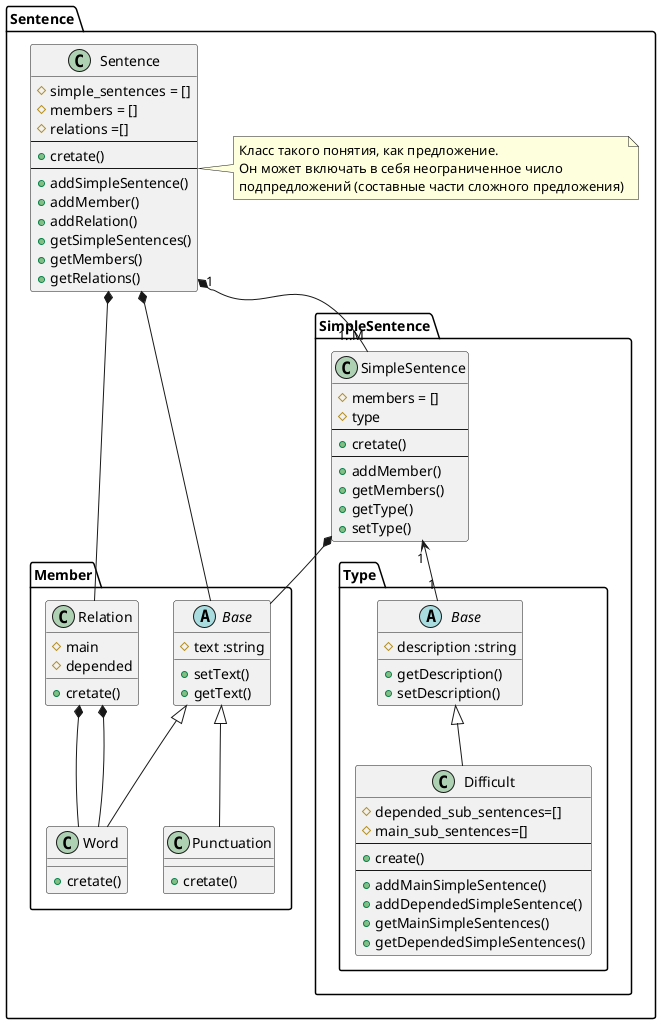 @startuml

namespace Sentence{

    class Sentence{
        #simple_sentences = []
        #members = []
        #relations =[]
        --
        +cretate()
        --
        +addSimpleSentence()
        +addMember()
        +addRelation()
        +getSimpleSentences()
        +getMembers()
        +getRelations()
    }


    namespace Member{
        abstract class Base{
            #text :string
            +setText()
            +getText()
        }
        class Punctuation extends Base{
            +cretate()
        }
        class Word extends Base{
            +cretate()
        }

        class Relation{
            #main
            #depended
            +cretate()
        }

        Sentence.Member.Relation *-- Sentence.Member.Word
        Sentence.Member.Relation *-- Sentence.Member.Word
    }



    namespace SimpleSentence{
        class SimpleSentence{
            #members = []
            #type
            --
            +cretate()
            --
            +addMember()
            +getMembers()
            +getType()
            +setType()
        }

        namespace Type{
            abstract class Base{
                #description :string
                +getDescription()
                +setDescription()
            }
                class Difficult extends Base{
                    #depended_sub_sentences=[]
                    #main_sub_sentences=[]
                    --
                    +create()
                    --
                    +addMainSimpleSentence()
                    +addDependedSimpleSentence()
                    +getMainSimpleSentences()
                    +getDependedSimpleSentences()
                }
        }


        Sentence.SimpleSentence.SimpleSentence "1" <-- "1" Sentence.SimpleSentence.Type.Base
        Sentence.SimpleSentence.SimpleSentence *-- Sentence.Member.Base


    }

    Sentence.Sentence *-- Sentence.Member.Relation
    Sentence.Sentence *-- Sentence.Member.Base

    Sentence.Sentence "1" *-- "1..M" Sentence.SimpleSentence.SimpleSentence

    class Sentence.Sentence
    note right: Класс такого понятия, как предложение. \nОн может включать в себя неограниченное число\nподпредложений (составные части сложного предложения)

}


@enduml